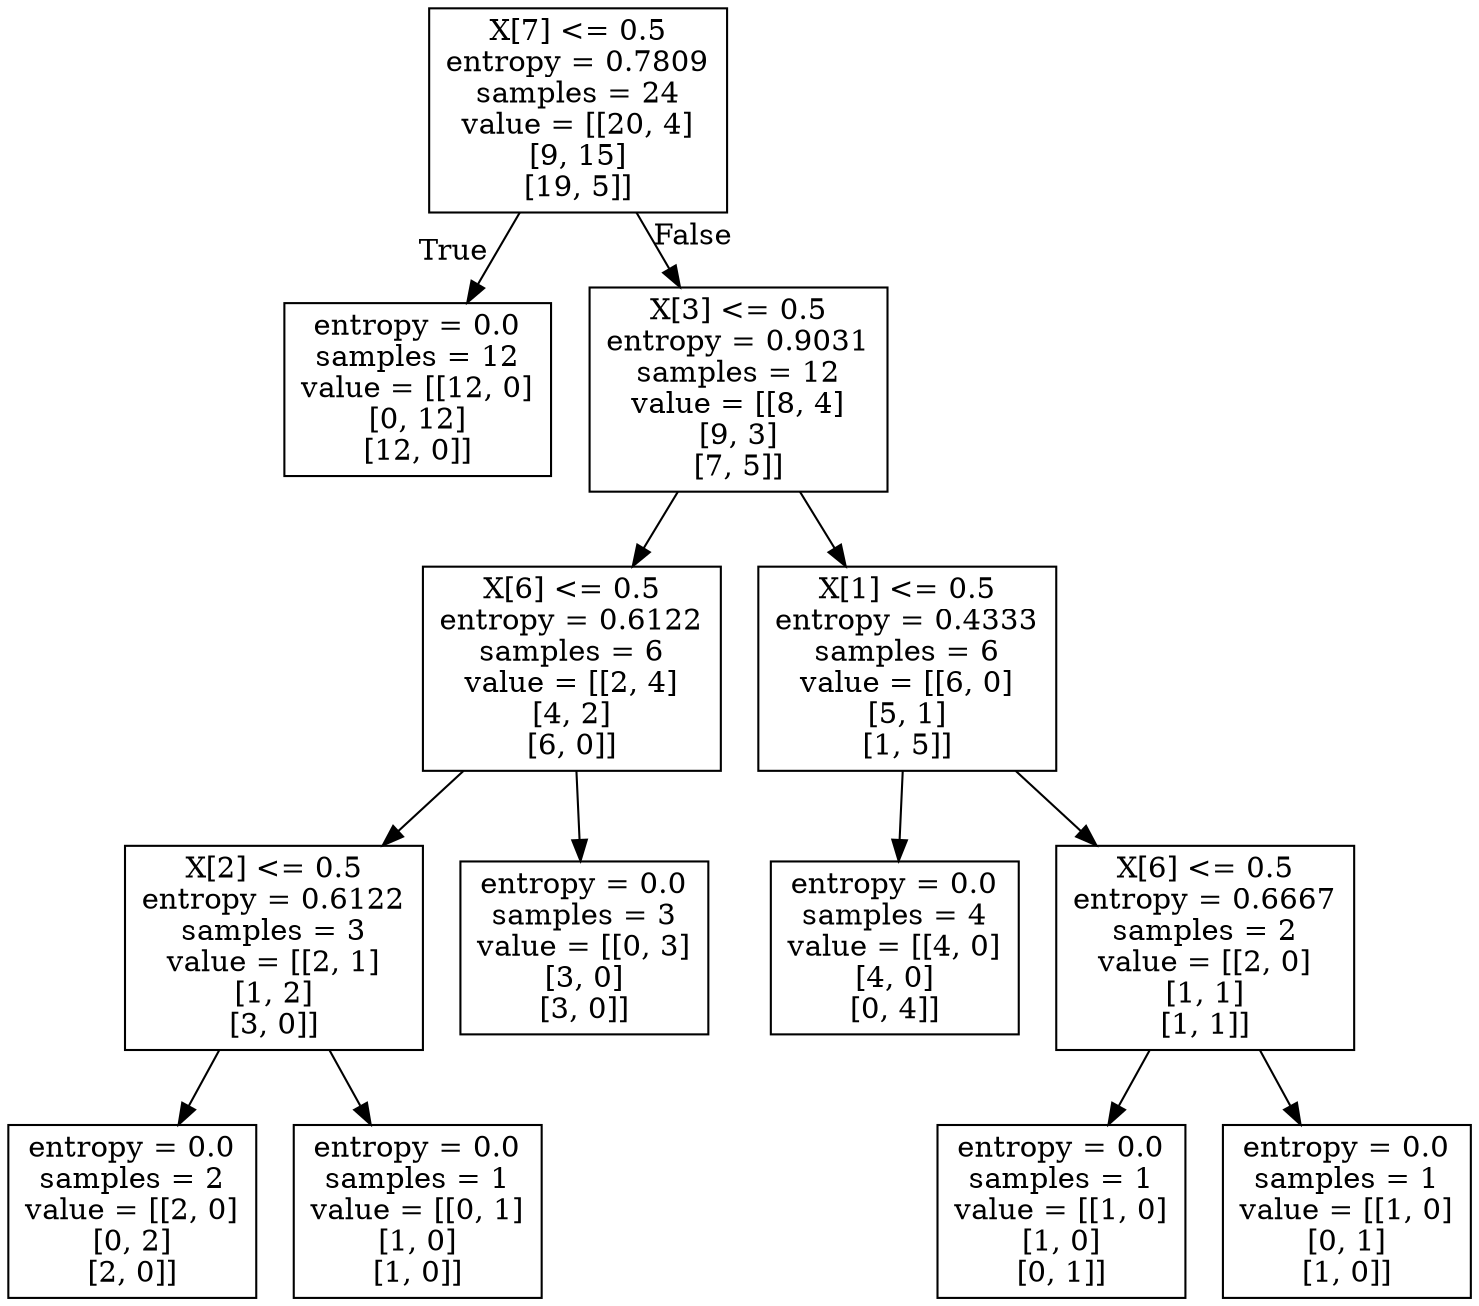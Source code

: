 digraph Tree {
node [shape=box] ;
0 [label="X[7] <= 0.5\nentropy = 0.7809\nsamples = 24\nvalue = [[20, 4]\n[9, 15]\n[19, 5]]"] ;
1 [label="entropy = 0.0\nsamples = 12\nvalue = [[12, 0]\n[0, 12]\n[12, 0]]"] ;
0 -> 1 [labeldistance=2.5, labelangle=45, headlabel="True"] ;
2 [label="X[3] <= 0.5\nentropy = 0.9031\nsamples = 12\nvalue = [[8, 4]\n[9, 3]\n[7, 5]]"] ;
0 -> 2 [labeldistance=2.5, labelangle=-45, headlabel="False"] ;
3 [label="X[6] <= 0.5\nentropy = 0.6122\nsamples = 6\nvalue = [[2, 4]\n[4, 2]\n[6, 0]]"] ;
2 -> 3 ;
4 [label="X[2] <= 0.5\nentropy = 0.6122\nsamples = 3\nvalue = [[2, 1]\n[1, 2]\n[3, 0]]"] ;
3 -> 4 ;
5 [label="entropy = 0.0\nsamples = 2\nvalue = [[2, 0]\n[0, 2]\n[2, 0]]"] ;
4 -> 5 ;
6 [label="entropy = 0.0\nsamples = 1\nvalue = [[0, 1]\n[1, 0]\n[1, 0]]"] ;
4 -> 6 ;
7 [label="entropy = 0.0\nsamples = 3\nvalue = [[0, 3]\n[3, 0]\n[3, 0]]"] ;
3 -> 7 ;
8 [label="X[1] <= 0.5\nentropy = 0.4333\nsamples = 6\nvalue = [[6, 0]\n[5, 1]\n[1, 5]]"] ;
2 -> 8 ;
9 [label="entropy = 0.0\nsamples = 4\nvalue = [[4, 0]\n[4, 0]\n[0, 4]]"] ;
8 -> 9 ;
10 [label="X[6] <= 0.5\nentropy = 0.6667\nsamples = 2\nvalue = [[2, 0]\n[1, 1]\n[1, 1]]"] ;
8 -> 10 ;
11 [label="entropy = 0.0\nsamples = 1\nvalue = [[1, 0]\n[1, 0]\n[0, 1]]"] ;
10 -> 11 ;
12 [label="entropy = 0.0\nsamples = 1\nvalue = [[1, 0]\n[0, 1]\n[1, 0]]"] ;
10 -> 12 ;
}